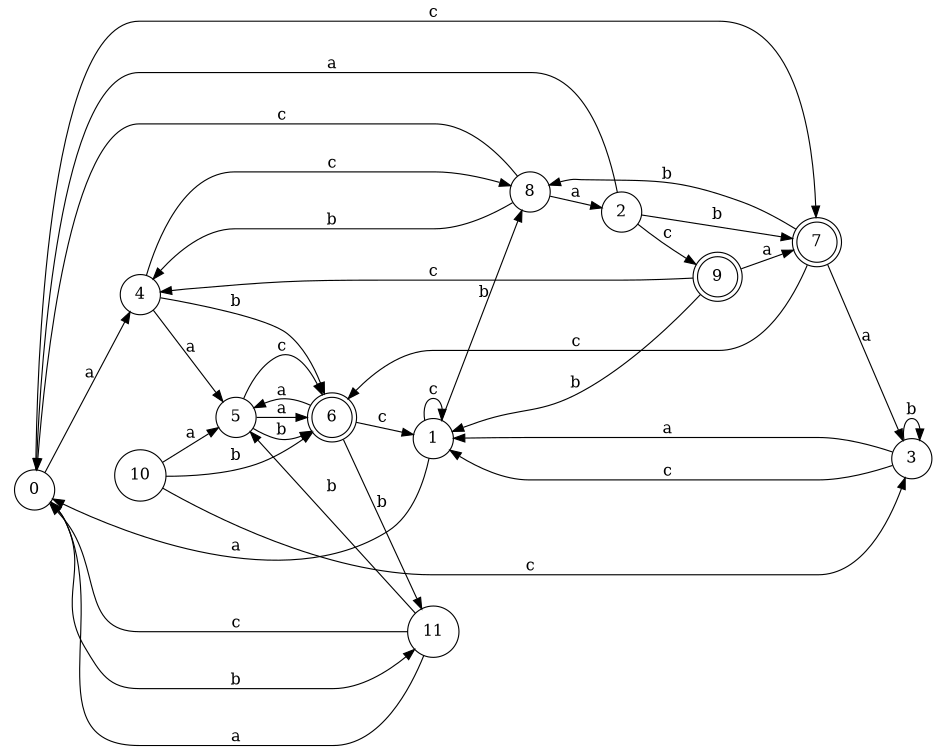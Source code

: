 digraph n10_6 {
__start0 [label="" shape="none"];

rankdir=LR;
size="8,5";

s0 [style="filled", color="black", fillcolor="white" shape="circle", label="0"];
s1 [style="filled", color="black", fillcolor="white" shape="circle", label="1"];
s2 [style="filled", color="black", fillcolor="white" shape="circle", label="2"];
s3 [style="filled", color="black", fillcolor="white" shape="circle", label="3"];
s4 [style="filled", color="black", fillcolor="white" shape="circle", label="4"];
s5 [style="filled", color="black", fillcolor="white" shape="circle", label="5"];
s6 [style="rounded,filled", color="black", fillcolor="white" shape="doublecircle", label="6"];
s7 [style="rounded,filled", color="black", fillcolor="white" shape="doublecircle", label="7"];
s8 [style="filled", color="black", fillcolor="white" shape="circle", label="8"];
s9 [style="rounded,filled", color="black", fillcolor="white" shape="doublecircle", label="9"];
s10 [style="filled", color="black", fillcolor="white" shape="circle", label="10"];
s11 [style="filled", color="black", fillcolor="white" shape="circle", label="11"];
s0 -> s4 [label="a"];
s0 -> s11 [label="b"];
s0 -> s7 [label="c"];
s1 -> s0 [label="a"];
s1 -> s8 [label="b"];
s1 -> s1 [label="c"];
s2 -> s0 [label="a"];
s2 -> s7 [label="b"];
s2 -> s9 [label="c"];
s3 -> s1 [label="a"];
s3 -> s3 [label="b"];
s3 -> s1 [label="c"];
s4 -> s5 [label="a"];
s4 -> s6 [label="b"];
s4 -> s8 [label="c"];
s5 -> s6 [label="a"];
s5 -> s6 [label="b"];
s5 -> s6 [label="c"];
s6 -> s5 [label="a"];
s6 -> s11 [label="b"];
s6 -> s1 [label="c"];
s7 -> s3 [label="a"];
s7 -> s8 [label="b"];
s7 -> s6 [label="c"];
s8 -> s2 [label="a"];
s8 -> s4 [label="b"];
s8 -> s0 [label="c"];
s9 -> s7 [label="a"];
s9 -> s1 [label="b"];
s9 -> s4 [label="c"];
s10 -> s5 [label="a"];
s10 -> s6 [label="b"];
s10 -> s3 [label="c"];
s11 -> s0 [label="a"];
s11 -> s5 [label="b"];
s11 -> s0 [label="c"];

}